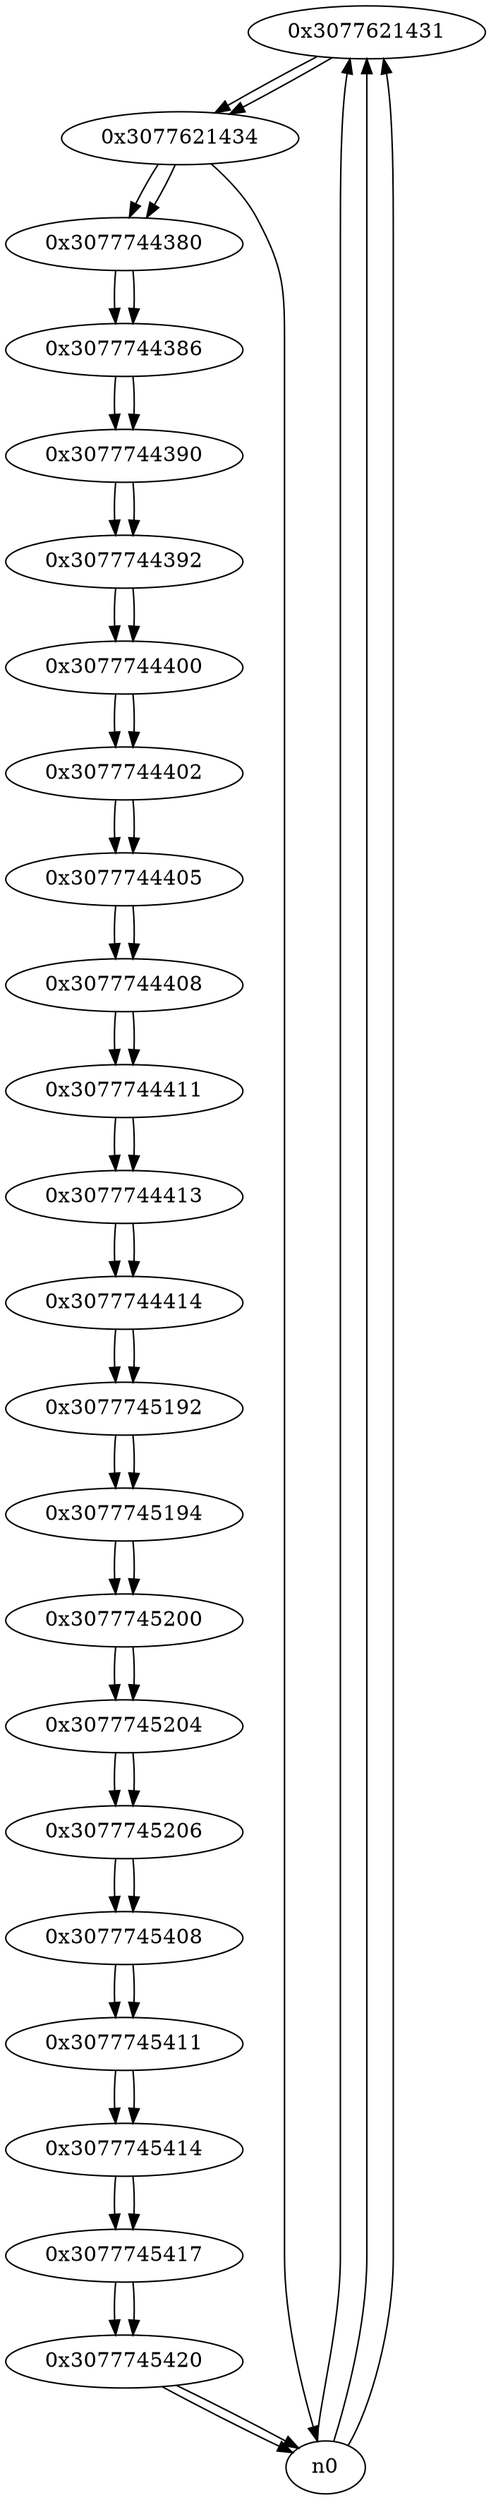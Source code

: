 digraph G{
/* nodes */
  n1 [label="0x3077621431"]
  n2 [label="0x3077621434"]
  n3 [label="0x3077744380"]
  n4 [label="0x3077744386"]
  n5 [label="0x3077744390"]
  n6 [label="0x3077744392"]
  n7 [label="0x3077744400"]
  n8 [label="0x3077744402"]
  n9 [label="0x3077744405"]
  n10 [label="0x3077744408"]
  n11 [label="0x3077744411"]
  n12 [label="0x3077744413"]
  n13 [label="0x3077744414"]
  n14 [label="0x3077745192"]
  n15 [label="0x3077745194"]
  n16 [label="0x3077745200"]
  n17 [label="0x3077745204"]
  n18 [label="0x3077745206"]
  n19 [label="0x3077745408"]
  n20 [label="0x3077745411"]
  n21 [label="0x3077745414"]
  n22 [label="0x3077745417"]
  n23 [label="0x3077745420"]
/* edges */
n1 -> n2;
n0 -> n1;
n0 -> n1;
n0 -> n1;
n2 -> n3;
n2 -> n0;
n1 -> n2;
n3 -> n4;
n2 -> n3;
n4 -> n5;
n3 -> n4;
n5 -> n6;
n4 -> n5;
n6 -> n7;
n5 -> n6;
n7 -> n8;
n6 -> n7;
n8 -> n9;
n7 -> n8;
n9 -> n10;
n8 -> n9;
n10 -> n11;
n9 -> n10;
n11 -> n12;
n10 -> n11;
n12 -> n13;
n11 -> n12;
n13 -> n14;
n12 -> n13;
n14 -> n15;
n13 -> n14;
n15 -> n16;
n14 -> n15;
n16 -> n17;
n15 -> n16;
n17 -> n18;
n16 -> n17;
n18 -> n19;
n17 -> n18;
n19 -> n20;
n18 -> n19;
n20 -> n21;
n19 -> n20;
n21 -> n22;
n20 -> n21;
n22 -> n23;
n21 -> n22;
n23 -> n0;
n23 -> n0;
n22 -> n23;
}
